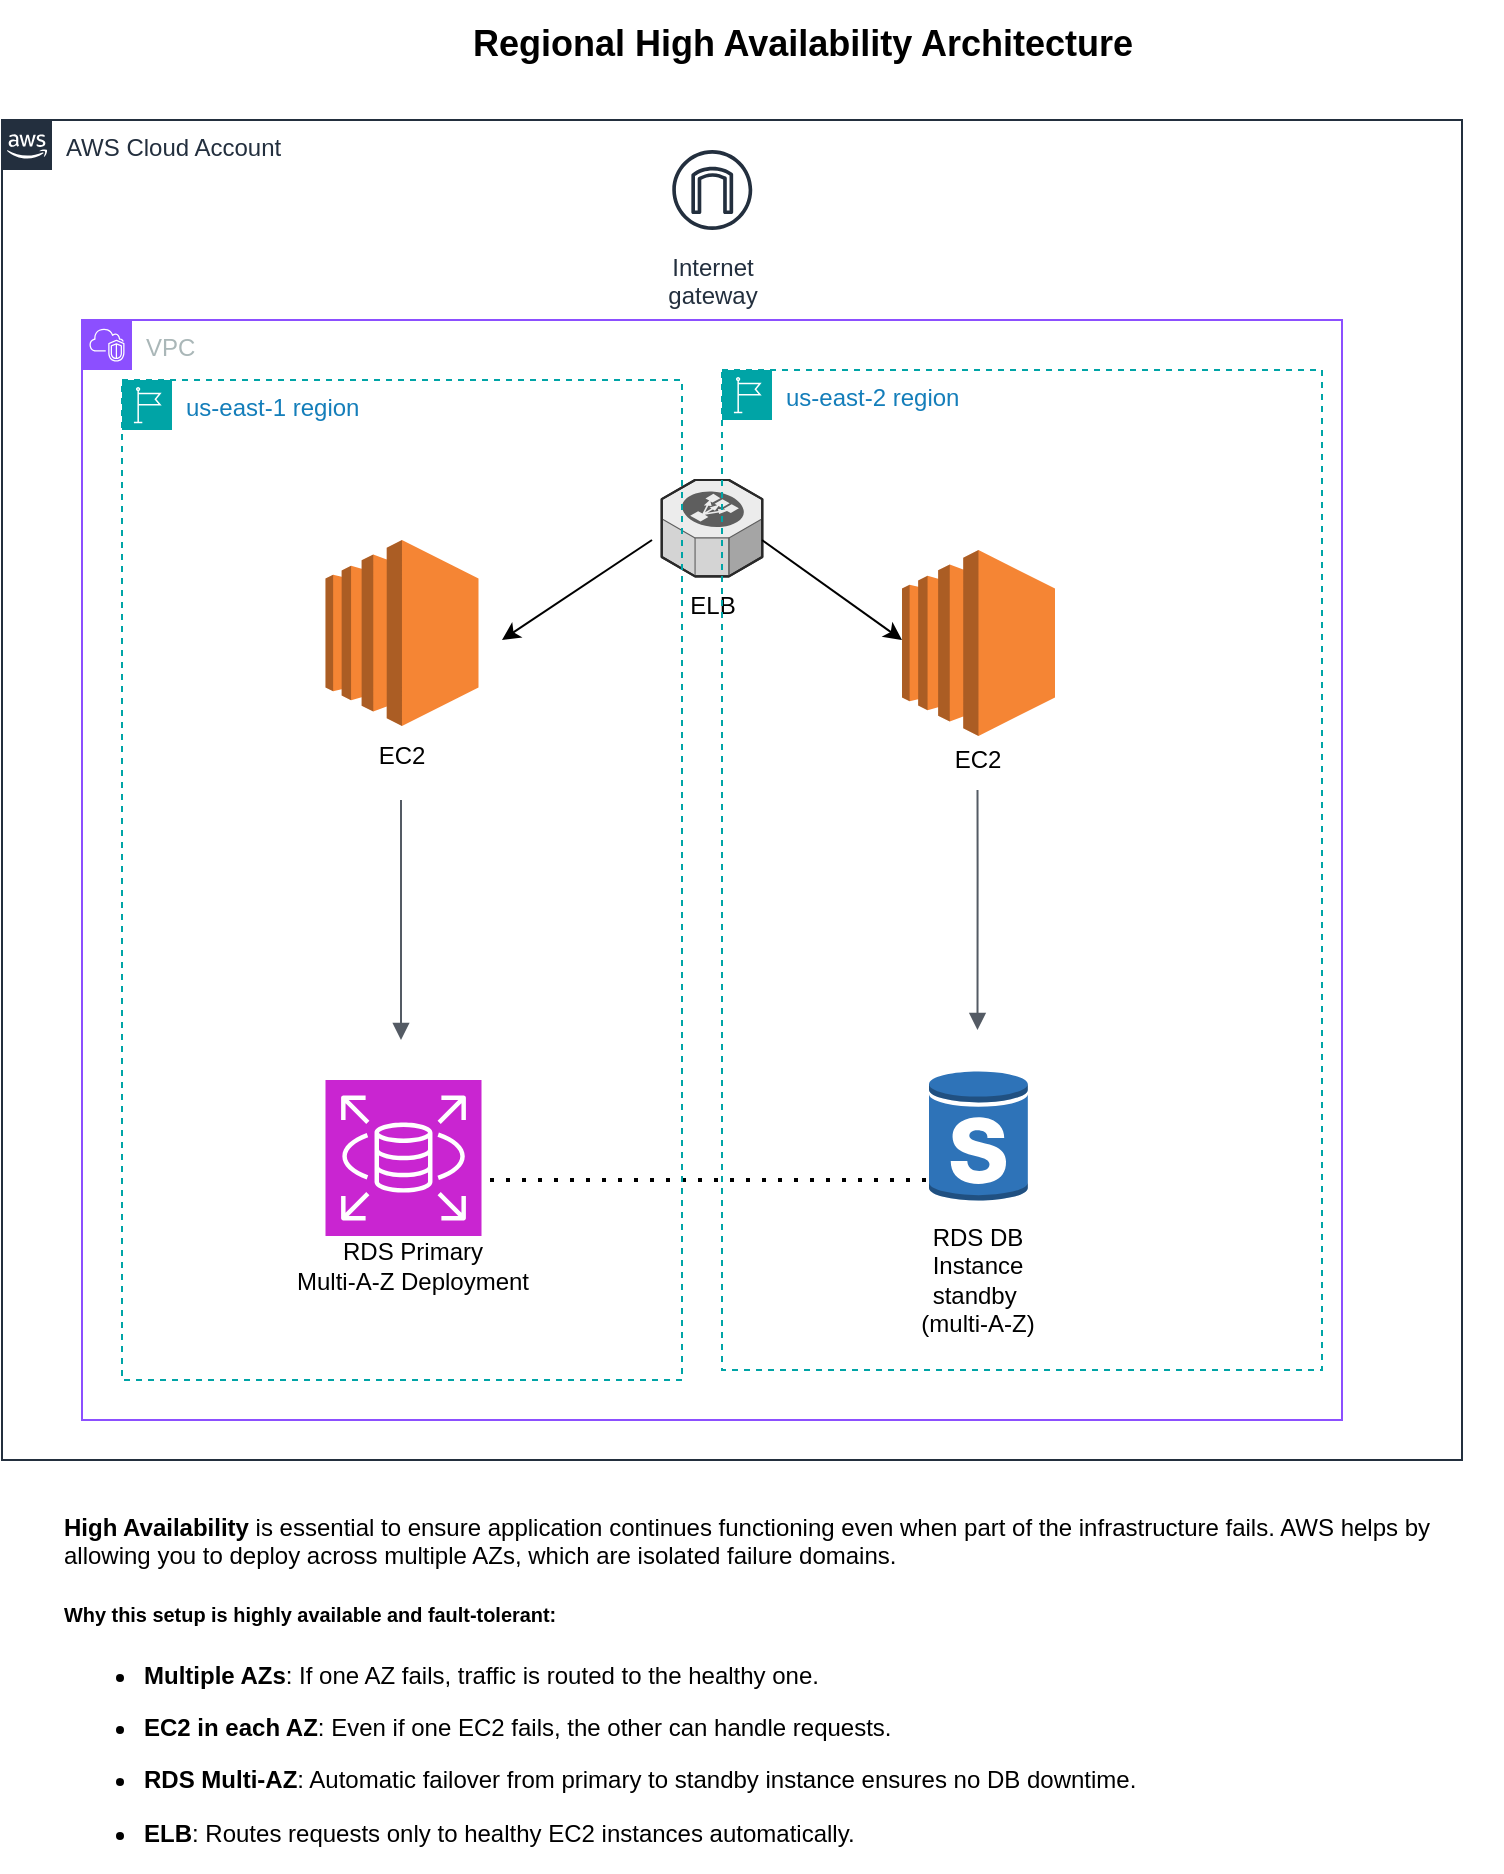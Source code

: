 <mxfile version="26.2.10">
  <diagram name="Page-1" id="Ia9hCRzbgBy5XsJq7HXF">
    <mxGraphModel dx="1020" dy="697" grid="1" gridSize="10" guides="1" tooltips="1" connect="1" arrows="1" fold="1" page="1" pageScale="1" pageWidth="850" pageHeight="1100" math="0" shadow="0">
      <root>
        <mxCell id="0" />
        <mxCell id="1" parent="0" />
        <mxCell id="m0VosQBLJgG95cNkHNOX-3" value="&lt;font style=&quot;font-size: 18px;&quot;&gt;Regional High Availability Architecture&lt;/font&gt;" style="text;strokeColor=none;fillColor=none;html=1;fontSize=24;fontStyle=1;verticalAlign=middle;align=center;" vertex="1" parent="1">
          <mxGeometry x="65" y="30" width="690" height="40" as="geometry" />
        </mxCell>
        <mxCell id="m0VosQBLJgG95cNkHNOX-1" value="AWS Cloud Account" style="points=[[0,0],[0.25,0],[0.5,0],[0.75,0],[1,0],[1,0.25],[1,0.5],[1,0.75],[1,1],[0.75,1],[0.5,1],[0.25,1],[0,1],[0,0.75],[0,0.5],[0,0.25]];outlineConnect=0;gradientColor=none;html=1;whiteSpace=wrap;fontSize=12;fontStyle=0;container=1;pointerEvents=0;collapsible=0;recursiveResize=0;shape=mxgraph.aws4.group;grIcon=mxgraph.aws4.group_aws_cloud_alt;strokeColor=#232F3E;fillColor=none;verticalAlign=top;align=left;spacingLeft=30;fontColor=#232F3E;dashed=0;" vertex="1" parent="1">
          <mxGeometry x="10" y="90" width="730" height="670" as="geometry" />
        </mxCell>
        <mxCell id="m0VosQBLJgG95cNkHNOX-32" value="" style="verticalLabelPosition=bottom;html=1;verticalAlign=top;strokeWidth=1;align=center;outlineConnect=0;dashed=0;outlineConnect=0;shape=mxgraph.aws3d.elasticLoadBalancing;fillColor=#ECECEC;strokeColor=#5E5E5E;aspect=fixed;" vertex="1" parent="m0VosQBLJgG95cNkHNOX-1">
          <mxGeometry x="329.87" y="180" width="50.26" height="48.17" as="geometry" />
        </mxCell>
        <mxCell id="m0VosQBLJgG95cNkHNOX-50" value="ELB" style="text;html=1;align=center;verticalAlign=middle;resizable=0;points=[];autosize=1;strokeColor=none;fillColor=none;" vertex="1" parent="m0VosQBLJgG95cNkHNOX-1">
          <mxGeometry x="330.13" y="228.17" width="50" height="30" as="geometry" />
        </mxCell>
        <mxCell id="m0VosQBLJgG95cNkHNOX-31" value="Internet&#xa;gateway" style="sketch=0;outlineConnect=0;fontColor=#232F3E;gradientColor=none;strokeColor=#232F3E;fillColor=#ffffff;dashed=0;verticalLabelPosition=bottom;verticalAlign=top;align=center;html=1;fontSize=12;fontStyle=0;aspect=fixed;shape=mxgraph.aws4.resourceIcon;resIcon=mxgraph.aws4.internet_gateway;" vertex="1" parent="m0VosQBLJgG95cNkHNOX-1">
          <mxGeometry x="330.13" y="10" width="50" height="50" as="geometry" />
        </mxCell>
        <mxCell id="m0VosQBLJgG95cNkHNOX-57" value="" style="endArrow=none;dashed=1;html=1;dashPattern=1 3;strokeWidth=2;rounded=0;" edge="1" parent="m0VosQBLJgG95cNkHNOX-1">
          <mxGeometry width="50" height="50" relative="1" as="geometry">
            <mxPoint x="220" y="530" as="sourcePoint" />
            <mxPoint x="500" y="530" as="targetPoint" />
          </mxGeometry>
        </mxCell>
        <mxCell id="m0VosQBLJgG95cNkHNOX-64" value="VPC" style="points=[[0,0],[0.25,0],[0.5,0],[0.75,0],[1,0],[1,0.25],[1,0.5],[1,0.75],[1,1],[0.75,1],[0.5,1],[0.25,1],[0,1],[0,0.75],[0,0.5],[0,0.25]];outlineConnect=0;gradientColor=none;html=1;whiteSpace=wrap;fontSize=12;fontStyle=0;container=1;pointerEvents=0;collapsible=0;recursiveResize=0;shape=mxgraph.aws4.group;grIcon=mxgraph.aws4.group_vpc2;strokeColor=#8C4FFF;fillColor=none;verticalAlign=top;align=left;spacingLeft=30;fontColor=#AAB7B8;dashed=0;" vertex="1" parent="m0VosQBLJgG95cNkHNOX-1">
          <mxGeometry x="40" y="100" width="630" height="550" as="geometry" />
        </mxCell>
        <mxCell id="m0VosQBLJgG95cNkHNOX-24" value="&lt;span style=&quot;text-align: center;&quot;&gt;us-east-1 region&lt;/span&gt;" style="points=[[0,0],[0.25,0],[0.5,0],[0.75,0],[1,0],[1,0.25],[1,0.5],[1,0.75],[1,1],[0.75,1],[0.5,1],[0.25,1],[0,1],[0,0.75],[0,0.5],[0,0.25]];outlineConnect=0;gradientColor=none;html=1;whiteSpace=wrap;fontSize=12;fontStyle=0;container=1;pointerEvents=0;collapsible=0;recursiveResize=0;shape=mxgraph.aws4.group;grIcon=mxgraph.aws4.group_region;strokeColor=#00A4A6;fillColor=none;verticalAlign=top;align=left;spacingLeft=30;fontColor=#147EBA;dashed=1;" vertex="1" parent="m0VosQBLJgG95cNkHNOX-64">
          <mxGeometry x="20" y="30" width="280" height="500" as="geometry" />
        </mxCell>
        <mxCell id="m0VosQBLJgG95cNkHNOX-34" value="" style="outlineConnect=0;dashed=0;verticalLabelPosition=bottom;verticalAlign=top;align=center;html=1;shape=mxgraph.aws3.ec2;fillColor=#F58534;gradientColor=none;" vertex="1" parent="m0VosQBLJgG95cNkHNOX-24">
          <mxGeometry x="101.75" y="80" width="76.5" height="93" as="geometry" />
        </mxCell>
        <mxCell id="m0VosQBLJgG95cNkHNOX-36" value="" style="edgeStyle=orthogonalEdgeStyle;html=1;endArrow=block;elbow=vertical;startArrow=none;endFill=1;strokeColor=#545B64;rounded=0;" edge="1" parent="m0VosQBLJgG95cNkHNOX-24">
          <mxGeometry width="100" relative="1" as="geometry">
            <mxPoint x="139.5" y="210" as="sourcePoint" />
            <mxPoint x="139.5" y="330" as="targetPoint" />
          </mxGeometry>
        </mxCell>
        <mxCell id="m0VosQBLJgG95cNkHNOX-38" value="" style="sketch=0;points=[[0,0,0],[0.25,0,0],[0.5,0,0],[0.75,0,0],[1,0,0],[0,1,0],[0.25,1,0],[0.5,1,0],[0.75,1,0],[1,1,0],[0,0.25,0],[0,0.5,0],[0,0.75,0],[1,0.25,0],[1,0.5,0],[1,0.75,0]];outlineConnect=0;fontColor=#232F3E;fillColor=#C925D1;strokeColor=#ffffff;dashed=0;verticalLabelPosition=bottom;verticalAlign=top;align=center;html=1;fontSize=12;fontStyle=0;aspect=fixed;shape=mxgraph.aws4.resourceIcon;resIcon=mxgraph.aws4.rds;" vertex="1" parent="m0VosQBLJgG95cNkHNOX-24">
          <mxGeometry x="101.75" y="350" width="78" height="78" as="geometry" />
        </mxCell>
        <mxCell id="m0VosQBLJgG95cNkHNOX-43" value="RDS Primary&lt;div&gt;Multi-A-Z Deployment&lt;/div&gt;" style="text;html=1;align=center;verticalAlign=middle;whiteSpace=wrap;rounded=0;" vertex="1" parent="m0VosQBLJgG95cNkHNOX-24">
          <mxGeometry x="80" y="428" width="131.13" height="30" as="geometry" />
        </mxCell>
        <mxCell id="m0VosQBLJgG95cNkHNOX-44" value="EC2" style="text;html=1;align=center;verticalAlign=middle;whiteSpace=wrap;rounded=0;" vertex="1" parent="m0VosQBLJgG95cNkHNOX-24">
          <mxGeometry x="110" y="173" width="60" height="30" as="geometry" />
        </mxCell>
        <mxCell id="m0VosQBLJgG95cNkHNOX-48" value="" style="endArrow=classic;html=1;rounded=0;" edge="1" parent="m0VosQBLJgG95cNkHNOX-24">
          <mxGeometry width="50" height="50" relative="1" as="geometry">
            <mxPoint x="265" y="80" as="sourcePoint" />
            <mxPoint x="190" y="130" as="targetPoint" />
            <Array as="points" />
          </mxGeometry>
        </mxCell>
        <mxCell id="m0VosQBLJgG95cNkHNOX-4" value="&lt;span style=&quot;text-align: center;&quot;&gt;us-east-2 region&lt;/span&gt;" style="points=[[0,0],[0.25,0],[0.5,0],[0.75,0],[1,0],[1,0.25],[1,0.5],[1,0.75],[1,1],[0.75,1],[0.5,1],[0.25,1],[0,1],[0,0.75],[0,0.5],[0,0.25]];outlineConnect=0;gradientColor=none;html=1;whiteSpace=wrap;fontSize=12;fontStyle=0;container=1;pointerEvents=0;collapsible=0;recursiveResize=0;shape=mxgraph.aws4.group;grIcon=mxgraph.aws4.group_region;strokeColor=#00A4A6;fillColor=none;verticalAlign=top;align=left;spacingLeft=30;fontColor=#147EBA;dashed=1;" vertex="1" parent="m0VosQBLJgG95cNkHNOX-64">
          <mxGeometry x="320" y="25" width="300" height="500" as="geometry" />
        </mxCell>
        <mxCell id="m0VosQBLJgG95cNkHNOX-33" value="" style="outlineConnect=0;dashed=0;verticalLabelPosition=bottom;verticalAlign=top;align=center;html=1;shape=mxgraph.aws3.ec2;fillColor=#F58534;gradientColor=none;" vertex="1" parent="m0VosQBLJgG95cNkHNOX-4">
          <mxGeometry x="90" y="90" width="76.5" height="93" as="geometry" />
        </mxCell>
        <mxCell id="m0VosQBLJgG95cNkHNOX-39" value="" style="outlineConnect=0;dashed=0;verticalLabelPosition=bottom;verticalAlign=top;align=center;html=1;shape=mxgraph.aws3.rds_db_instance_standby_multi_az;fillColor=#2E73B8;gradientColor=none;" vertex="1" parent="m0VosQBLJgG95cNkHNOX-4">
          <mxGeometry x="103.5" y="350" width="49.5" height="66" as="geometry" />
        </mxCell>
        <mxCell id="m0VosQBLJgG95cNkHNOX-41" value="RDS DB&lt;div&gt;Instance&lt;/div&gt;&lt;div&gt;standby&amp;nbsp;&lt;/div&gt;&lt;div&gt;(multi-A-Z)&lt;/div&gt;" style="text;html=1;align=center;verticalAlign=middle;whiteSpace=wrap;rounded=0;" vertex="1" parent="m0VosQBLJgG95cNkHNOX-4">
          <mxGeometry x="98.25" y="440" width="60" height="30" as="geometry" />
        </mxCell>
        <mxCell id="m0VosQBLJgG95cNkHNOX-42" style="edgeStyle=orthogonalEdgeStyle;rounded=0;orthogonalLoop=1;jettySize=auto;html=1;exitX=0.5;exitY=1;exitDx=0;exitDy=0;" edge="1" parent="m0VosQBLJgG95cNkHNOX-4" source="m0VosQBLJgG95cNkHNOX-41" target="m0VosQBLJgG95cNkHNOX-41">
          <mxGeometry relative="1" as="geometry" />
        </mxCell>
        <mxCell id="m0VosQBLJgG95cNkHNOX-45" value="EC2" style="text;html=1;align=center;verticalAlign=middle;whiteSpace=wrap;rounded=0;" vertex="1" parent="m0VosQBLJgG95cNkHNOX-4">
          <mxGeometry x="98.25" y="180" width="60" height="30" as="geometry" />
        </mxCell>
        <mxCell id="m0VosQBLJgG95cNkHNOX-46" value="" style="edgeStyle=orthogonalEdgeStyle;html=1;endArrow=block;elbow=vertical;startArrow=none;endFill=1;strokeColor=#545B64;rounded=0;" edge="1" parent="m0VosQBLJgG95cNkHNOX-4">
          <mxGeometry width="100" relative="1" as="geometry">
            <mxPoint x="127.75" y="210" as="sourcePoint" />
            <mxPoint x="127.75" y="330" as="targetPoint" />
            <Array as="points">
              <mxPoint x="128.25" y="250" />
              <mxPoint x="128.25" y="250" />
            </Array>
          </mxGeometry>
        </mxCell>
        <mxCell id="m0VosQBLJgG95cNkHNOX-49" value="" style="endArrow=classic;html=1;rounded=0;" edge="1" parent="m0VosQBLJgG95cNkHNOX-4">
          <mxGeometry width="50" height="50" relative="1" as="geometry">
            <mxPoint x="20" y="85" as="sourcePoint" />
            <mxPoint x="90" y="135" as="targetPoint" />
          </mxGeometry>
        </mxCell>
        <mxCell id="m0VosQBLJgG95cNkHNOX-63" value="&lt;p style=&quot;text-align: start;&quot; class=&quot;&quot; data-end=&quot;679&quot; data-start=&quot;454&quot;&gt;&lt;strong data-end=&quot;480&quot; data-start=&quot;454&quot;&gt;High Availability &lt;/strong&gt;is essential to ensure application continues functioning even when part of the infrastructure fails. AWS helps by allowing you to deploy across multiple AZs, which are isolated failure domains.&lt;/p&gt;&lt;h5 style=&quot;text-align: start;&quot; class=&quot;&quot; data-end=&quot;748&quot; data-start=&quot;681&quot;&gt;&lt;strong data-end=&quot;748&quot; data-start=&quot;690&quot;&gt;Why this setup is highly available and fault-tolerant:&lt;/strong&gt;&lt;/h5&gt;&lt;ul style=&quot;text-align: start;&quot; data-end=&quot;1067&quot; data-start=&quot;749&quot;&gt;&lt;li class=&quot;&quot; data-end=&quot;823&quot; data-start=&quot;749&quot;&gt;&lt;p class=&quot;&quot; data-end=&quot;823&quot; data-start=&quot;751&quot;&gt;&lt;strong data-end=&quot;767&quot; data-start=&quot;751&quot;&gt;Multiple AZs&lt;/strong&gt;: If one AZ fails, traffic is routed to the healthy one.&lt;/p&gt;&lt;/li&gt;&lt;li class=&quot;&quot; data-end=&quot;899&quot; data-start=&quot;824&quot;&gt;&lt;p class=&quot;&quot; data-end=&quot;899&quot; data-start=&quot;826&quot;&gt;&lt;strong data-end=&quot;844&quot; data-start=&quot;826&quot;&gt;EC2 in each AZ&lt;/strong&gt;: Even if one EC2 fails, the other can handle requests.&lt;/p&gt;&lt;/li&gt;&lt;li class=&quot;&quot; data-end=&quot;995&quot; data-start=&quot;900&quot;&gt;&lt;p class=&quot;&quot; data-end=&quot;995&quot; data-start=&quot;902&quot;&gt;&lt;strong data-end=&quot;918&quot; data-start=&quot;902&quot;&gt;RDS Multi-AZ&lt;/strong&gt;: Automatic failover from primary to standby instance ensures no DB downtime.&lt;/p&gt;&lt;/li&gt;&lt;li class=&quot;&quot; data-end=&quot;1067&quot; data-start=&quot;996&quot;&gt;&lt;p class=&quot;&quot; data-end=&quot;1067&quot; data-start=&quot;998&quot;&gt;&lt;strong data-end=&quot;1005&quot; data-start=&quot;998&quot;&gt;ELB&lt;/strong&gt;: Routes requests only to healthy EC2 instances automatically.&lt;/p&gt;&lt;/li&gt;&lt;/ul&gt;" style="text;html=1;align=center;verticalAlign=middle;whiteSpace=wrap;rounded=0;" vertex="1" parent="1">
          <mxGeometry x="40" y="840" width="720" height="60" as="geometry" />
        </mxCell>
      </root>
    </mxGraphModel>
  </diagram>
</mxfile>

